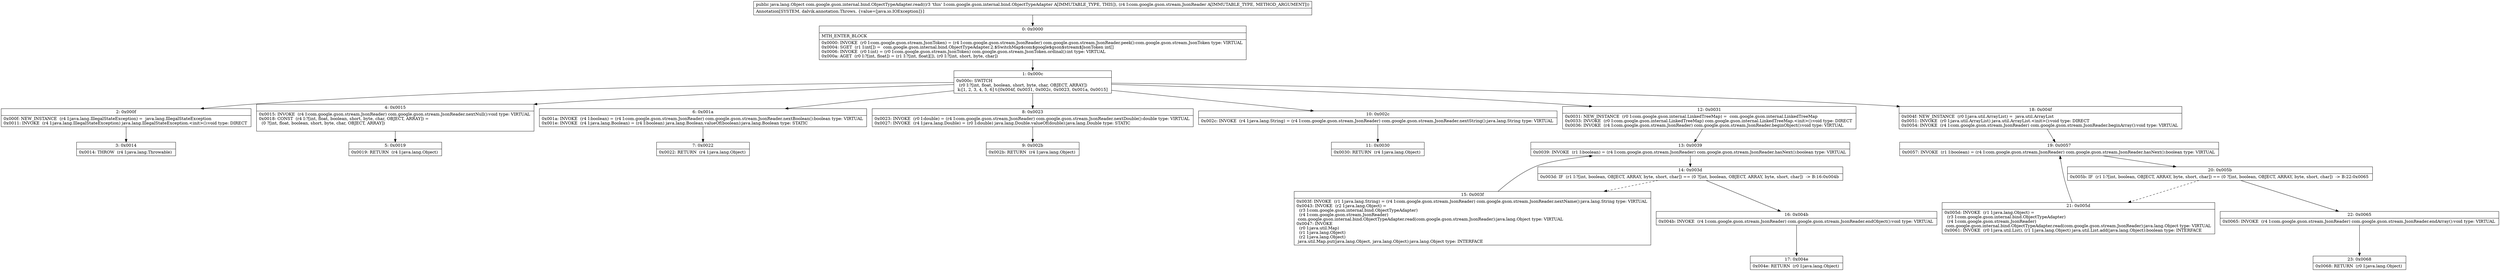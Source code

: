 digraph "CFG forcom.google.gson.internal.bind.ObjectTypeAdapter.read(Lcom\/google\/gson\/stream\/JsonReader;)Ljava\/lang\/Object;" {
Node_0 [shape=record,label="{0\:\ 0x0000|MTH_ENTER_BLOCK\l|0x0000: INVOKE  (r0 I:com.google.gson.stream.JsonToken) = (r4 I:com.google.gson.stream.JsonReader) com.google.gson.stream.JsonReader.peek():com.google.gson.stream.JsonToken type: VIRTUAL \l0x0004: SGET  (r1 I:int[]) =  com.google.gson.internal.bind.ObjectTypeAdapter.2.$SwitchMap$com$google$gson$stream$JsonToken int[] \l0x0006: INVOKE  (r0 I:int) = (r0 I:com.google.gson.stream.JsonToken) com.google.gson.stream.JsonToken.ordinal():int type: VIRTUAL \l0x000a: AGET  (r0 I:?[int, float]) = (r1 I:?[int, float][]), (r0 I:?[int, short, byte, char]) \l}"];
Node_1 [shape=record,label="{1\:\ 0x000c|0x000c: SWITCH  \l  (r0 I:?[int, float, boolean, short, byte, char, OBJECT, ARRAY])\l k:[1, 2, 3, 4, 5, 6] t:[0x004f, 0x0031, 0x002c, 0x0023, 0x001a, 0x0015] \l}"];
Node_2 [shape=record,label="{2\:\ 0x000f|0x000f: NEW_INSTANCE  (r4 I:java.lang.IllegalStateException) =  java.lang.IllegalStateException \l0x0011: INVOKE  (r4 I:java.lang.IllegalStateException) java.lang.IllegalStateException.\<init\>():void type: DIRECT \l}"];
Node_3 [shape=record,label="{3\:\ 0x0014|0x0014: THROW  (r4 I:java.lang.Throwable) \l}"];
Node_4 [shape=record,label="{4\:\ 0x0015|0x0015: INVOKE  (r4 I:com.google.gson.stream.JsonReader) com.google.gson.stream.JsonReader.nextNull():void type: VIRTUAL \l0x0018: CONST  (r4 I:?[int, float, boolean, short, byte, char, OBJECT, ARRAY]) = \l  (0 ?[int, float, boolean, short, byte, char, OBJECT, ARRAY])\l \l}"];
Node_5 [shape=record,label="{5\:\ 0x0019|0x0019: RETURN  (r4 I:java.lang.Object) \l}"];
Node_6 [shape=record,label="{6\:\ 0x001a|0x001a: INVOKE  (r4 I:boolean) = (r4 I:com.google.gson.stream.JsonReader) com.google.gson.stream.JsonReader.nextBoolean():boolean type: VIRTUAL \l0x001e: INVOKE  (r4 I:java.lang.Boolean) = (r4 I:boolean) java.lang.Boolean.valueOf(boolean):java.lang.Boolean type: STATIC \l}"];
Node_7 [shape=record,label="{7\:\ 0x0022|0x0022: RETURN  (r4 I:java.lang.Object) \l}"];
Node_8 [shape=record,label="{8\:\ 0x0023|0x0023: INVOKE  (r0 I:double) = (r4 I:com.google.gson.stream.JsonReader) com.google.gson.stream.JsonReader.nextDouble():double type: VIRTUAL \l0x0027: INVOKE  (r4 I:java.lang.Double) = (r0 I:double) java.lang.Double.valueOf(double):java.lang.Double type: STATIC \l}"];
Node_9 [shape=record,label="{9\:\ 0x002b|0x002b: RETURN  (r4 I:java.lang.Object) \l}"];
Node_10 [shape=record,label="{10\:\ 0x002c|0x002c: INVOKE  (r4 I:java.lang.String) = (r4 I:com.google.gson.stream.JsonReader) com.google.gson.stream.JsonReader.nextString():java.lang.String type: VIRTUAL \l}"];
Node_11 [shape=record,label="{11\:\ 0x0030|0x0030: RETURN  (r4 I:java.lang.Object) \l}"];
Node_12 [shape=record,label="{12\:\ 0x0031|0x0031: NEW_INSTANCE  (r0 I:com.google.gson.internal.LinkedTreeMap) =  com.google.gson.internal.LinkedTreeMap \l0x0033: INVOKE  (r0 I:com.google.gson.internal.LinkedTreeMap) com.google.gson.internal.LinkedTreeMap.\<init\>():void type: DIRECT \l0x0036: INVOKE  (r4 I:com.google.gson.stream.JsonReader) com.google.gson.stream.JsonReader.beginObject():void type: VIRTUAL \l}"];
Node_13 [shape=record,label="{13\:\ 0x0039|0x0039: INVOKE  (r1 I:boolean) = (r4 I:com.google.gson.stream.JsonReader) com.google.gson.stream.JsonReader.hasNext():boolean type: VIRTUAL \l}"];
Node_14 [shape=record,label="{14\:\ 0x003d|0x003d: IF  (r1 I:?[int, boolean, OBJECT, ARRAY, byte, short, char]) == (0 ?[int, boolean, OBJECT, ARRAY, byte, short, char])  \-\> B:16:0x004b \l}"];
Node_15 [shape=record,label="{15\:\ 0x003f|0x003f: INVOKE  (r1 I:java.lang.String) = (r4 I:com.google.gson.stream.JsonReader) com.google.gson.stream.JsonReader.nextName():java.lang.String type: VIRTUAL \l0x0043: INVOKE  (r2 I:java.lang.Object) = \l  (r3 I:com.google.gson.internal.bind.ObjectTypeAdapter)\l  (r4 I:com.google.gson.stream.JsonReader)\l com.google.gson.internal.bind.ObjectTypeAdapter.read(com.google.gson.stream.JsonReader):java.lang.Object type: VIRTUAL \l0x0047: INVOKE  \l  (r0 I:java.util.Map)\l  (r1 I:java.lang.Object)\l  (r2 I:java.lang.Object)\l java.util.Map.put(java.lang.Object, java.lang.Object):java.lang.Object type: INTERFACE \l}"];
Node_16 [shape=record,label="{16\:\ 0x004b|0x004b: INVOKE  (r4 I:com.google.gson.stream.JsonReader) com.google.gson.stream.JsonReader.endObject():void type: VIRTUAL \l}"];
Node_17 [shape=record,label="{17\:\ 0x004e|0x004e: RETURN  (r0 I:java.lang.Object) \l}"];
Node_18 [shape=record,label="{18\:\ 0x004f|0x004f: NEW_INSTANCE  (r0 I:java.util.ArrayList) =  java.util.ArrayList \l0x0051: INVOKE  (r0 I:java.util.ArrayList) java.util.ArrayList.\<init\>():void type: DIRECT \l0x0054: INVOKE  (r4 I:com.google.gson.stream.JsonReader) com.google.gson.stream.JsonReader.beginArray():void type: VIRTUAL \l}"];
Node_19 [shape=record,label="{19\:\ 0x0057|0x0057: INVOKE  (r1 I:boolean) = (r4 I:com.google.gson.stream.JsonReader) com.google.gson.stream.JsonReader.hasNext():boolean type: VIRTUAL \l}"];
Node_20 [shape=record,label="{20\:\ 0x005b|0x005b: IF  (r1 I:?[int, boolean, OBJECT, ARRAY, byte, short, char]) == (0 ?[int, boolean, OBJECT, ARRAY, byte, short, char])  \-\> B:22:0x0065 \l}"];
Node_21 [shape=record,label="{21\:\ 0x005d|0x005d: INVOKE  (r1 I:java.lang.Object) = \l  (r3 I:com.google.gson.internal.bind.ObjectTypeAdapter)\l  (r4 I:com.google.gson.stream.JsonReader)\l com.google.gson.internal.bind.ObjectTypeAdapter.read(com.google.gson.stream.JsonReader):java.lang.Object type: VIRTUAL \l0x0061: INVOKE  (r0 I:java.util.List), (r1 I:java.lang.Object) java.util.List.add(java.lang.Object):boolean type: INTERFACE \l}"];
Node_22 [shape=record,label="{22\:\ 0x0065|0x0065: INVOKE  (r4 I:com.google.gson.stream.JsonReader) com.google.gson.stream.JsonReader.endArray():void type: VIRTUAL \l}"];
Node_23 [shape=record,label="{23\:\ 0x0068|0x0068: RETURN  (r0 I:java.lang.Object) \l}"];
MethodNode[shape=record,label="{public java.lang.Object com.google.gson.internal.bind.ObjectTypeAdapter.read((r3 'this' I:com.google.gson.internal.bind.ObjectTypeAdapter A[IMMUTABLE_TYPE, THIS]), (r4 I:com.google.gson.stream.JsonReader A[IMMUTABLE_TYPE, METHOD_ARGUMENT]))  | Annotation[SYSTEM, dalvik.annotation.Throws, \{value=[java.io.IOException]\}]\l}"];
MethodNode -> Node_0;
Node_0 -> Node_1;
Node_1 -> Node_2;
Node_1 -> Node_4;
Node_1 -> Node_6;
Node_1 -> Node_8;
Node_1 -> Node_10;
Node_1 -> Node_12;
Node_1 -> Node_18;
Node_2 -> Node_3;
Node_4 -> Node_5;
Node_6 -> Node_7;
Node_8 -> Node_9;
Node_10 -> Node_11;
Node_12 -> Node_13;
Node_13 -> Node_14;
Node_14 -> Node_15[style=dashed];
Node_14 -> Node_16;
Node_15 -> Node_13;
Node_16 -> Node_17;
Node_18 -> Node_19;
Node_19 -> Node_20;
Node_20 -> Node_21[style=dashed];
Node_20 -> Node_22;
Node_21 -> Node_19;
Node_22 -> Node_23;
}

